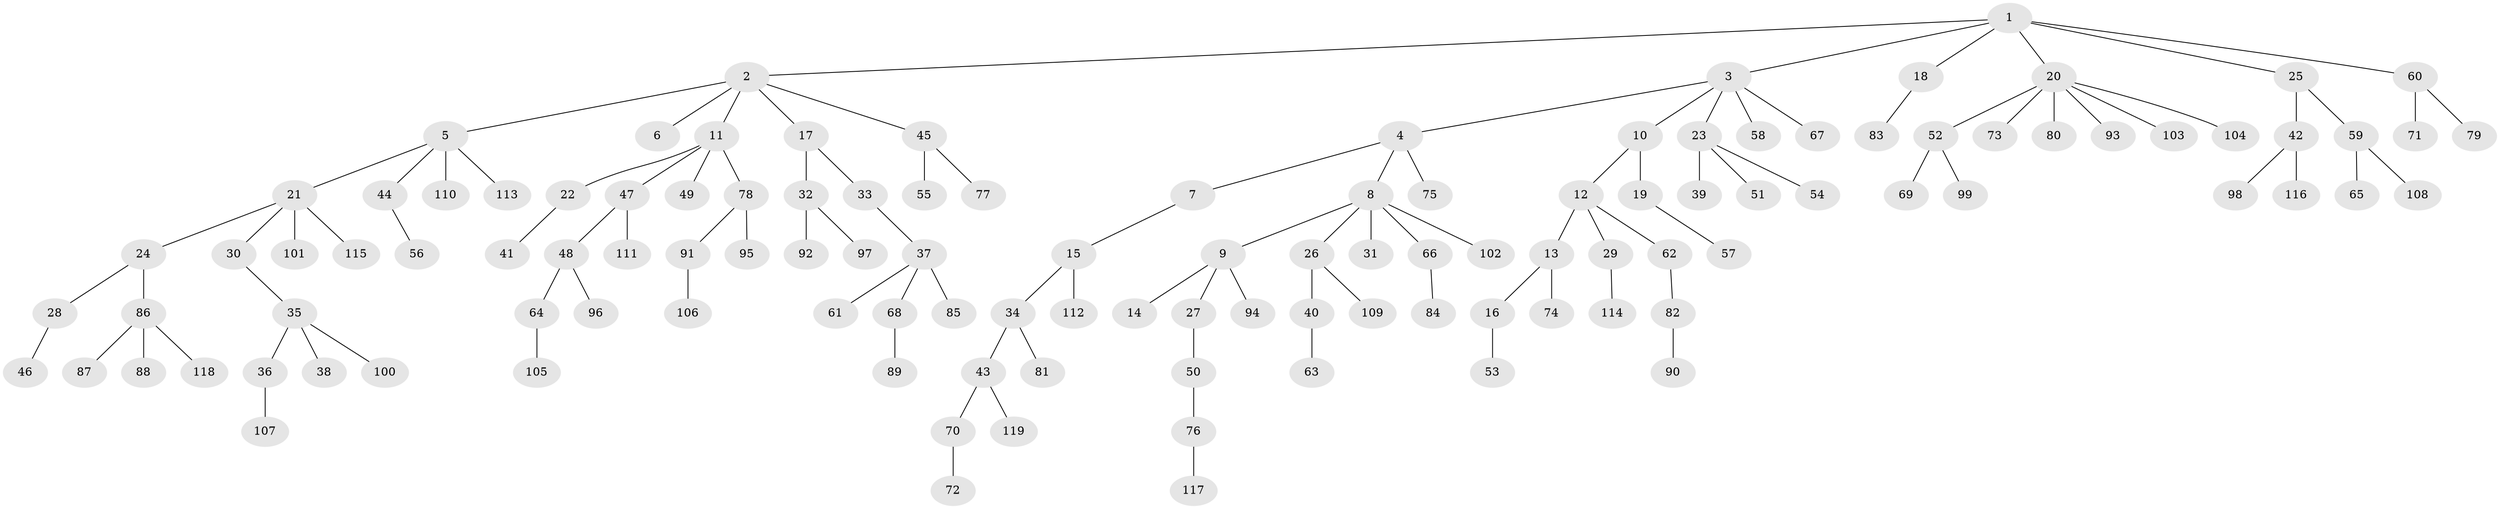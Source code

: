// Generated by graph-tools (version 1.1) at 2025/50/03/09/25 03:50:24]
// undirected, 119 vertices, 118 edges
graph export_dot {
graph [start="1"]
  node [color=gray90,style=filled];
  1;
  2;
  3;
  4;
  5;
  6;
  7;
  8;
  9;
  10;
  11;
  12;
  13;
  14;
  15;
  16;
  17;
  18;
  19;
  20;
  21;
  22;
  23;
  24;
  25;
  26;
  27;
  28;
  29;
  30;
  31;
  32;
  33;
  34;
  35;
  36;
  37;
  38;
  39;
  40;
  41;
  42;
  43;
  44;
  45;
  46;
  47;
  48;
  49;
  50;
  51;
  52;
  53;
  54;
  55;
  56;
  57;
  58;
  59;
  60;
  61;
  62;
  63;
  64;
  65;
  66;
  67;
  68;
  69;
  70;
  71;
  72;
  73;
  74;
  75;
  76;
  77;
  78;
  79;
  80;
  81;
  82;
  83;
  84;
  85;
  86;
  87;
  88;
  89;
  90;
  91;
  92;
  93;
  94;
  95;
  96;
  97;
  98;
  99;
  100;
  101;
  102;
  103;
  104;
  105;
  106;
  107;
  108;
  109;
  110;
  111;
  112;
  113;
  114;
  115;
  116;
  117;
  118;
  119;
  1 -- 2;
  1 -- 3;
  1 -- 18;
  1 -- 20;
  1 -- 25;
  1 -- 60;
  2 -- 5;
  2 -- 6;
  2 -- 11;
  2 -- 17;
  2 -- 45;
  3 -- 4;
  3 -- 10;
  3 -- 23;
  3 -- 58;
  3 -- 67;
  4 -- 7;
  4 -- 8;
  4 -- 75;
  5 -- 21;
  5 -- 44;
  5 -- 110;
  5 -- 113;
  7 -- 15;
  8 -- 9;
  8 -- 26;
  8 -- 31;
  8 -- 66;
  8 -- 102;
  9 -- 14;
  9 -- 27;
  9 -- 94;
  10 -- 12;
  10 -- 19;
  11 -- 22;
  11 -- 47;
  11 -- 49;
  11 -- 78;
  12 -- 13;
  12 -- 29;
  12 -- 62;
  13 -- 16;
  13 -- 74;
  15 -- 34;
  15 -- 112;
  16 -- 53;
  17 -- 32;
  17 -- 33;
  18 -- 83;
  19 -- 57;
  20 -- 52;
  20 -- 73;
  20 -- 80;
  20 -- 93;
  20 -- 103;
  20 -- 104;
  21 -- 24;
  21 -- 30;
  21 -- 101;
  21 -- 115;
  22 -- 41;
  23 -- 39;
  23 -- 51;
  23 -- 54;
  24 -- 28;
  24 -- 86;
  25 -- 42;
  25 -- 59;
  26 -- 40;
  26 -- 109;
  27 -- 50;
  28 -- 46;
  29 -- 114;
  30 -- 35;
  32 -- 92;
  32 -- 97;
  33 -- 37;
  34 -- 43;
  34 -- 81;
  35 -- 36;
  35 -- 38;
  35 -- 100;
  36 -- 107;
  37 -- 61;
  37 -- 68;
  37 -- 85;
  40 -- 63;
  42 -- 98;
  42 -- 116;
  43 -- 70;
  43 -- 119;
  44 -- 56;
  45 -- 55;
  45 -- 77;
  47 -- 48;
  47 -- 111;
  48 -- 64;
  48 -- 96;
  50 -- 76;
  52 -- 69;
  52 -- 99;
  59 -- 65;
  59 -- 108;
  60 -- 71;
  60 -- 79;
  62 -- 82;
  64 -- 105;
  66 -- 84;
  68 -- 89;
  70 -- 72;
  76 -- 117;
  78 -- 91;
  78 -- 95;
  82 -- 90;
  86 -- 87;
  86 -- 88;
  86 -- 118;
  91 -- 106;
}
